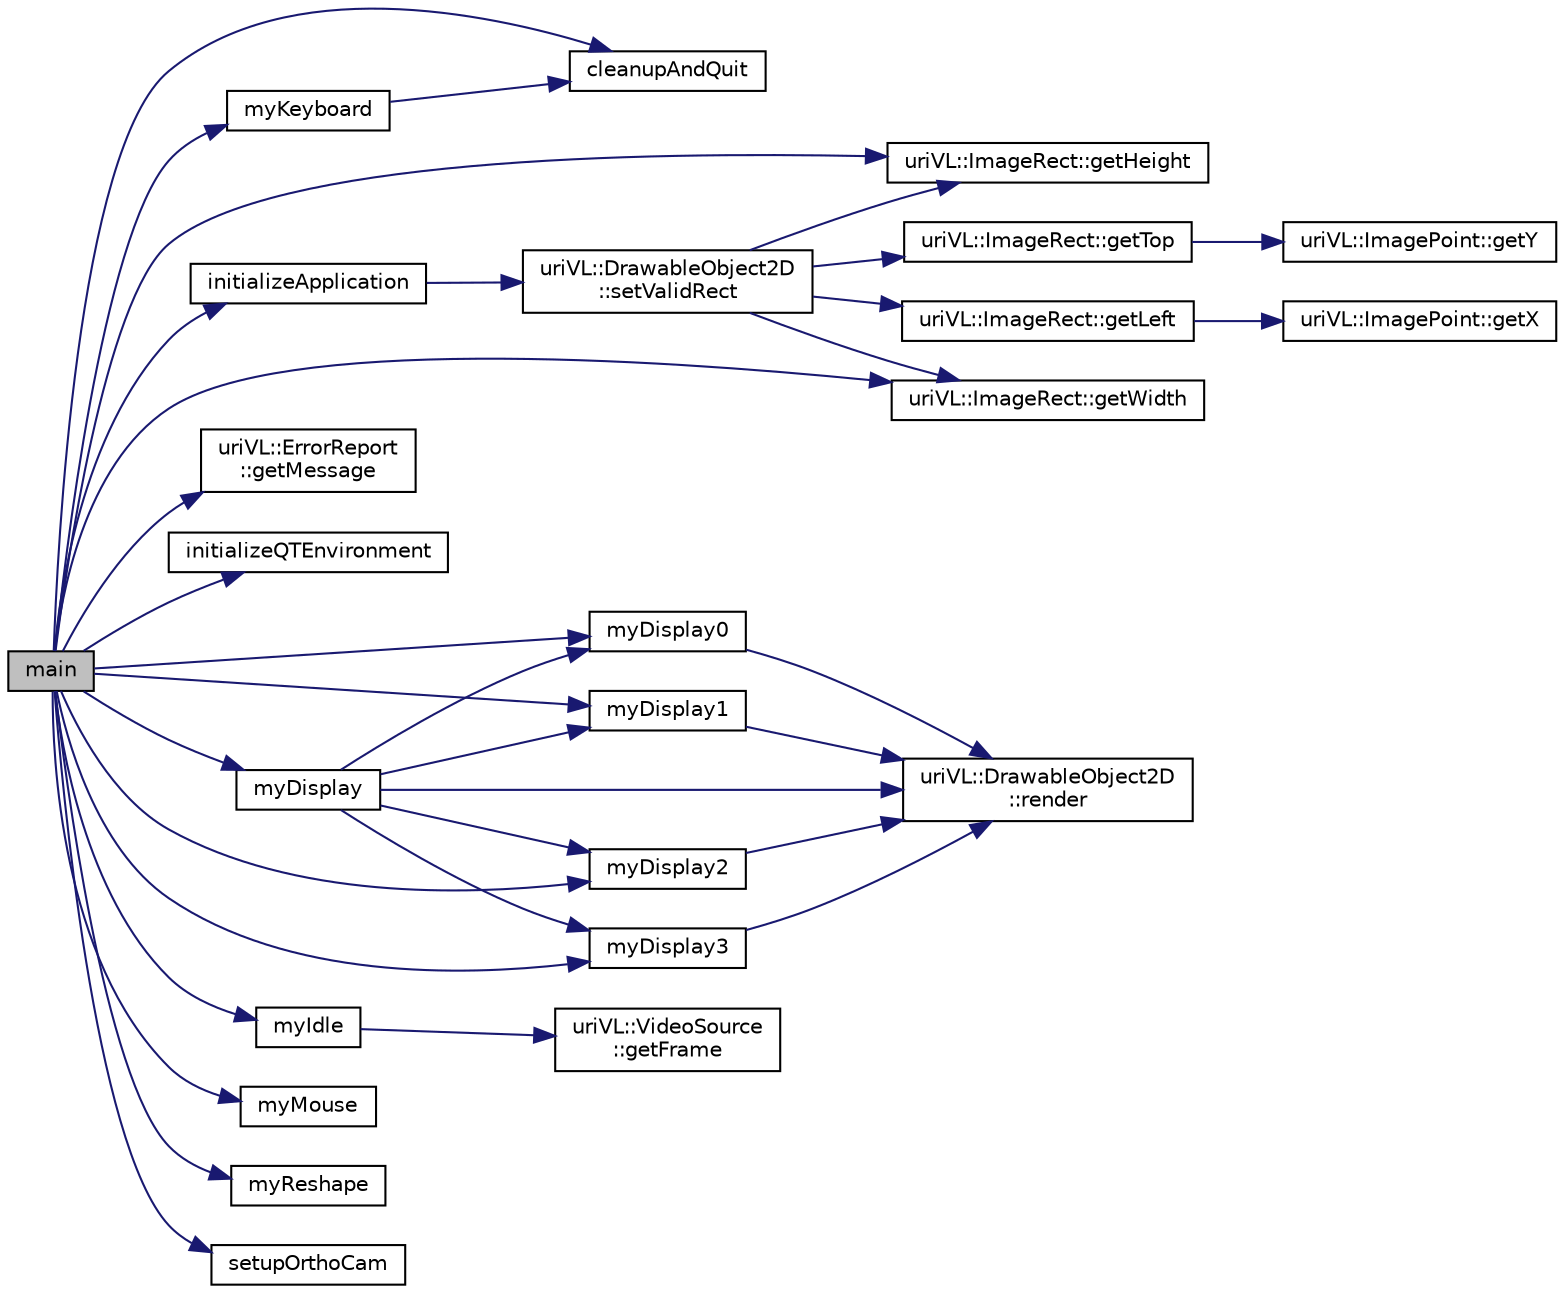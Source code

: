 digraph "main"
{
  edge [fontname="Helvetica",fontsize="10",labelfontname="Helvetica",labelfontsize="10"];
  node [fontname="Helvetica",fontsize="10",shape=record];
  rankdir="LR";
  Node1 [label="main",height=0.2,width=0.4,color="black", fillcolor="grey75", style="filled", fontcolor="black"];
  Node1 -> Node2 [color="midnightblue",fontsize="10",style="solid",fontname="Helvetica"];
  Node2 [label="cleanupAndQuit",height=0.2,width=0.4,color="black", fillcolor="white", style="filled",URL="$main__movieVideoHybrid_8cpp.html#ab5774c0c168c63ad4c75e9bf6f09e72b"];
  Node1 -> Node3 [color="midnightblue",fontsize="10",style="solid",fontname="Helvetica"];
  Node3 [label="uriVL::ImageRect::getHeight",height=0.2,width=0.4,color="black", fillcolor="white", style="filled",URL="$classuriVL_1_1ImageRect.html#aa757d85ab5d5230bc0ca53f5960e14f3",tooltip="Returns the height of the rectangle. "];
  Node1 -> Node4 [color="midnightblue",fontsize="10",style="solid",fontname="Helvetica"];
  Node4 [label="uriVL::ErrorReport\l::getMessage",height=0.2,width=0.4,color="black", fillcolor="white", style="filled",URL="$classuriVL_1_1ErrorReport.html#ab0e9a629dc8d1342f8c6078e5d5b2a1d",tooltip="When you call this, you&#39;re responsible for delete[]&#39;ing the returned pointer. "];
  Node1 -> Node5 [color="midnightblue",fontsize="10",style="solid",fontname="Helvetica"];
  Node5 [label="uriVL::ImageRect::getWidth",height=0.2,width=0.4,color="black", fillcolor="white", style="filled",URL="$classuriVL_1_1ImageRect.html#a1081dc6f638b33ebf30d0a43d51289ef",tooltip="Returns the width of the rectangle. "];
  Node1 -> Node6 [color="midnightblue",fontsize="10",style="solid",fontname="Helvetica"];
  Node6 [label="initializeApplication",height=0.2,width=0.4,color="black", fillcolor="white", style="filled",URL="$main__movieVideoHybrid_8cpp.html#a3d1373464c870b47f73affe85f6e21c0"];
  Node6 -> Node7 [color="midnightblue",fontsize="10",style="solid",fontname="Helvetica"];
  Node7 [label="uriVL::DrawableObject2D\l::setValidRect",height=0.2,width=0.4,color="black", fillcolor="white", style="filled",URL="$classuriVL_1_1DrawableObject2D.html#ac59493b368737b7b52eae441ecdbc95b",tooltip="Sets a new valid data rectangle for the drawable object. "];
  Node7 -> Node8 [color="midnightblue",fontsize="10",style="solid",fontname="Helvetica"];
  Node8 [label="uriVL::ImageRect::getLeft",height=0.2,width=0.4,color="black", fillcolor="white", style="filled",URL="$classuriVL_1_1ImageRect.html#a38bd531df6bd6c4892bca1a690feda13",tooltip="Returns the minimum x coordinate of the rectangle. "];
  Node8 -> Node9 [color="midnightblue",fontsize="10",style="solid",fontname="Helvetica"];
  Node9 [label="uriVL::ImagePoint::getX",height=0.2,width=0.4,color="black", fillcolor="white", style="filled",URL="$classuriVL_1_1ImagePoint.html#a4845eb34e164c8dffd9b366cf61f3f5b",tooltip="Returns the point&#39;s x coordinate. "];
  Node7 -> Node10 [color="midnightblue",fontsize="10",style="solid",fontname="Helvetica"];
  Node10 [label="uriVL::ImageRect::getTop",height=0.2,width=0.4,color="black", fillcolor="white", style="filled",URL="$classuriVL_1_1ImageRect.html#a2715b0a7b291354fd839a95ece0e0aba",tooltip="Returns the minimum y coordinate of the rectangle. "];
  Node10 -> Node11 [color="midnightblue",fontsize="10",style="solid",fontname="Helvetica"];
  Node11 [label="uriVL::ImagePoint::getY",height=0.2,width=0.4,color="black", fillcolor="white", style="filled",URL="$classuriVL_1_1ImagePoint.html#a4edda1ad5b1f3b39db3ac200dfddf016",tooltip="Returns the point&#39;s y coordinate. "];
  Node7 -> Node5 [color="midnightblue",fontsize="10",style="solid",fontname="Helvetica"];
  Node7 -> Node3 [color="midnightblue",fontsize="10",style="solid",fontname="Helvetica"];
  Node1 -> Node12 [color="midnightblue",fontsize="10",style="solid",fontname="Helvetica"];
  Node12 [label="initializeQTEnvironment",height=0.2,width=0.4,color="black", fillcolor="white", style="filled",URL="$main__movieVideoHybrid_8cpp.html#a0672b041b5eec1b80073dbb043e6b625"];
  Node1 -> Node13 [color="midnightblue",fontsize="10",style="solid",fontname="Helvetica"];
  Node13 [label="myDisplay",height=0.2,width=0.4,color="black", fillcolor="white", style="filled",URL="$main__movieVideoHybrid_8cpp.html#ac158bfc1571fb83c31d7035c8497a5a3"];
  Node13 -> Node14 [color="midnightblue",fontsize="10",style="solid",fontname="Helvetica"];
  Node14 [label="myDisplay0",height=0.2,width=0.4,color="black", fillcolor="white", style="filled",URL="$binaryImage__main_8cpp.html#a203e370232115e0fd93fae4a255d9d7d"];
  Node14 -> Node15 [color="midnightblue",fontsize="10",style="solid",fontname="Helvetica"];
  Node15 [label="uriVL::DrawableObject2D\l::render",height=0.2,width=0.4,color="black", fillcolor="white", style="filled",URL="$classuriVL_1_1DrawableObject2D.html#ac8e503cfade891e7ac2a25467cb7d24a",tooltip="Renders the object at the default depth and (0, 0) location. "];
  Node13 -> Node16 [color="midnightblue",fontsize="10",style="solid",fontname="Helvetica"];
  Node16 [label="myDisplay1",height=0.2,width=0.4,color="black", fillcolor="white", style="filled",URL="$binaryImage__main_8cpp.html#a7af0867a250b60f1375c843341bc40b6"];
  Node16 -> Node15 [color="midnightblue",fontsize="10",style="solid",fontname="Helvetica"];
  Node13 -> Node17 [color="midnightblue",fontsize="10",style="solid",fontname="Helvetica"];
  Node17 [label="myDisplay2",height=0.2,width=0.4,color="black", fillcolor="white", style="filled",URL="$binaryImage__main_8cpp.html#a77634c375a18c94063bc5f225fdd2c6b"];
  Node17 -> Node15 [color="midnightblue",fontsize="10",style="solid",fontname="Helvetica"];
  Node13 -> Node18 [color="midnightblue",fontsize="10",style="solid",fontname="Helvetica"];
  Node18 [label="myDisplay3",height=0.2,width=0.4,color="black", fillcolor="white", style="filled",URL="$binaryImage__main_8cpp.html#aefcbd7b72ee22e422927277f895f0d06"];
  Node18 -> Node15 [color="midnightblue",fontsize="10",style="solid",fontname="Helvetica"];
  Node13 -> Node15 [color="midnightblue",fontsize="10",style="solid",fontname="Helvetica"];
  Node1 -> Node14 [color="midnightblue",fontsize="10",style="solid",fontname="Helvetica"];
  Node1 -> Node16 [color="midnightblue",fontsize="10",style="solid",fontname="Helvetica"];
  Node1 -> Node17 [color="midnightblue",fontsize="10",style="solid",fontname="Helvetica"];
  Node1 -> Node18 [color="midnightblue",fontsize="10",style="solid",fontname="Helvetica"];
  Node1 -> Node19 [color="midnightblue",fontsize="10",style="solid",fontname="Helvetica"];
  Node19 [label="myIdle",height=0.2,width=0.4,color="black", fillcolor="white", style="filled",URL="$main__movieVideoHybrid_8cpp.html#a8b6b5874f18eb288af28f2ea8dc37afd"];
  Node19 -> Node20 [color="midnightblue",fontsize="10",style="solid",fontname="Helvetica"];
  Node20 [label="uriVL::VideoSource\l::getFrame",height=0.2,width=0.4,color="black", fillcolor="white", style="filled",URL="$classuriVL_1_1VideoSource.html#a4243a18274b1f8cab93825df3db55fb4",tooltip="Get an image frame from the selected input. "];
  Node1 -> Node21 [color="midnightblue",fontsize="10",style="solid",fontname="Helvetica"];
  Node21 [label="myKeyboard",height=0.2,width=0.4,color="black", fillcolor="white", style="filled",URL="$main__movieVideoHybrid_8cpp.html#a2380242ef771b5a0d59cce4a680dc9df"];
  Node21 -> Node2 [color="midnightblue",fontsize="10",style="solid",fontname="Helvetica"];
  Node1 -> Node22 [color="midnightblue",fontsize="10",style="solid",fontname="Helvetica"];
  Node22 [label="myMouse",height=0.2,width=0.4,color="black", fillcolor="white", style="filled",URL="$main__movieVideoHybrid_8cpp.html#a9bc4be0bf730d5bb02788a3969a9cdfa"];
  Node1 -> Node23 [color="midnightblue",fontsize="10",style="solid",fontname="Helvetica"];
  Node23 [label="myReshape",height=0.2,width=0.4,color="black", fillcolor="white", style="filled",URL="$main__movieVideoHybrid_8cpp.html#ae659bda7aa3ae9f52f7fed05f3c900fb"];
  Node1 -> Node24 [color="midnightblue",fontsize="10",style="solid",fontname="Helvetica"];
  Node24 [label="setupOrthoCam",height=0.2,width=0.4,color="black", fillcolor="white", style="filled",URL="$main__movieVideoHybrid_8cpp.html#a63754419aeda022dcd6db14eaddd530f"];
}
